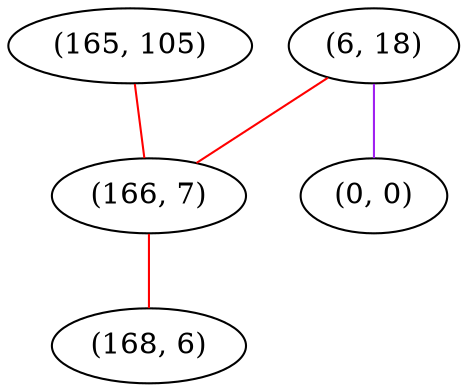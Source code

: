 graph "" {
"(165, 105)";
"(6, 18)";
"(166, 7)";
"(0, 0)";
"(168, 6)";
"(165, 105)" -- "(166, 7)"  [color=red, key=0, weight=1];
"(6, 18)" -- "(0, 0)"  [color=purple, key=0, weight=4];
"(6, 18)" -- "(166, 7)"  [color=red, key=0, weight=1];
"(166, 7)" -- "(168, 6)"  [color=red, key=0, weight=1];
}
